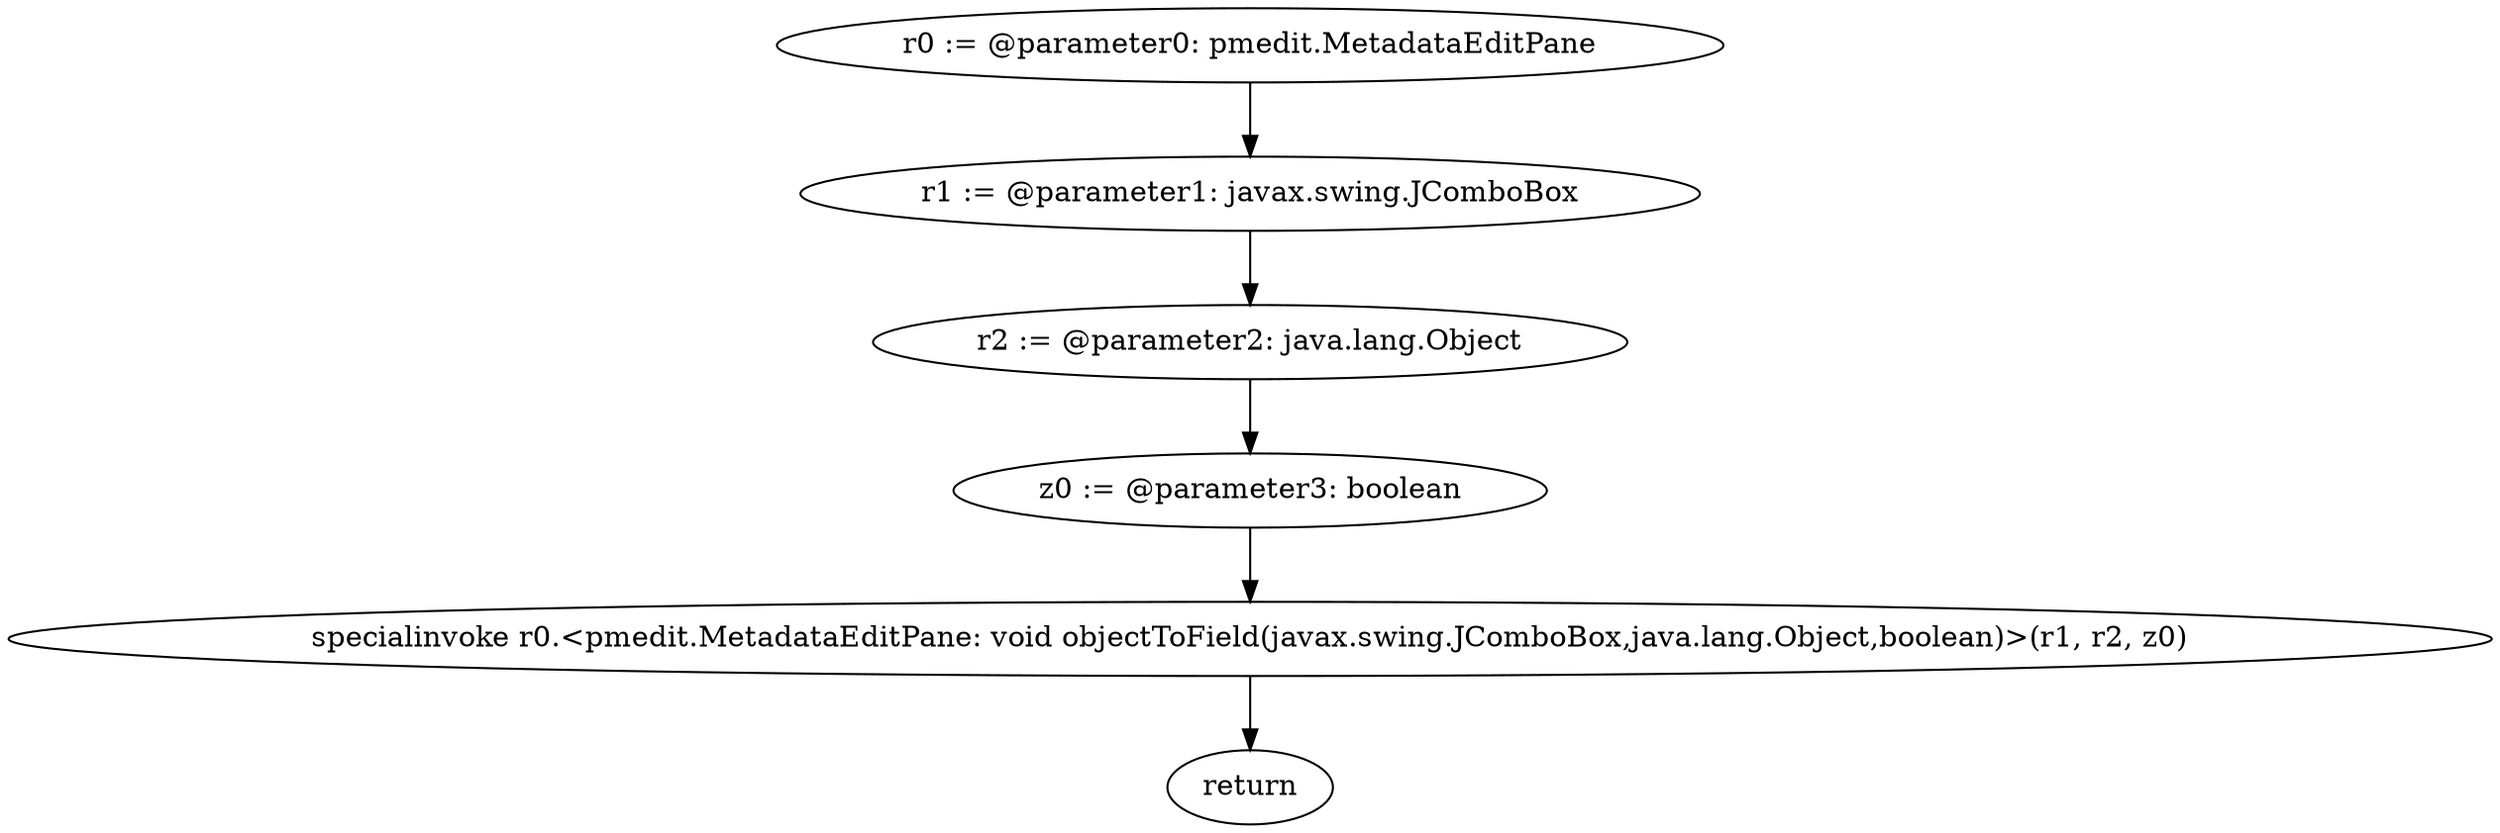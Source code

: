 digraph "unitGraph" {
    "r0 := @parameter0: pmedit.MetadataEditPane"
    "r1 := @parameter1: javax.swing.JComboBox"
    "r2 := @parameter2: java.lang.Object"
    "z0 := @parameter3: boolean"
    "specialinvoke r0.<pmedit.MetadataEditPane: void objectToField(javax.swing.JComboBox,java.lang.Object,boolean)>(r1, r2, z0)"
    "return"
    "r0 := @parameter0: pmedit.MetadataEditPane"->"r1 := @parameter1: javax.swing.JComboBox";
    "r1 := @parameter1: javax.swing.JComboBox"->"r2 := @parameter2: java.lang.Object";
    "r2 := @parameter2: java.lang.Object"->"z0 := @parameter3: boolean";
    "z0 := @parameter3: boolean"->"specialinvoke r0.<pmedit.MetadataEditPane: void objectToField(javax.swing.JComboBox,java.lang.Object,boolean)>(r1, r2, z0)";
    "specialinvoke r0.<pmedit.MetadataEditPane: void objectToField(javax.swing.JComboBox,java.lang.Object,boolean)>(r1, r2, z0)"->"return";
}
